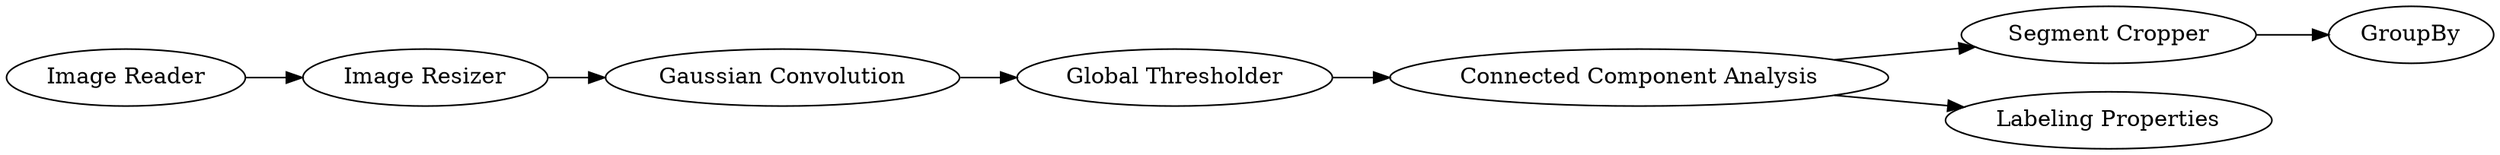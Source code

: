 digraph {
	1 [label="Image Reader"]
	2 [label="Connected Component Analysis"]
	5 [label="Gaussian Convolution"]
	6 [label="Global Thresholder"]
	8 [label="Segment Cropper"]
	311 [label="Image Resizer"]
	312 [label="Labeling Properties"]
	313 [label=GroupBy]
	1 -> 311
	2 -> 8
	2 -> 312
	5 -> 6
	6 -> 2
	8 -> 313
	311 -> 5
	rankdir=LR
}
